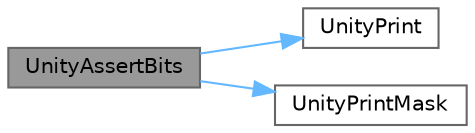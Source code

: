 digraph "UnityAssertBits"
{
 // LATEX_PDF_SIZE
  bgcolor="transparent";
  edge [fontname=Helvetica,fontsize=10,labelfontname=Helvetica,labelfontsize=10];
  node [fontname=Helvetica,fontsize=10,shape=box,height=0.2,width=0.4];
  rankdir="LR";
  Node1 [label="UnityAssertBits",height=0.2,width=0.4,color="gray40", fillcolor="grey60", style="filled", fontcolor="black",tooltip=" "];
  Node1 -> Node2 [color="steelblue1",style="solid"];
  Node2 [label="UnityPrint",height=0.2,width=0.4,color="grey40", fillcolor="white", style="filled",URL="$unity_8c.html#accff2eb4cfd0273e8ad62c37639d3e3c",tooltip=" "];
  Node1 -> Node3 [color="steelblue1",style="solid"];
  Node3 [label="UnityPrintMask",height=0.2,width=0.4,color="grey40", fillcolor="white", style="filled",URL="$unity_8c.html#a207d5b3e2bfe8042b0505066ccd07c9b",tooltip=" "];
}
